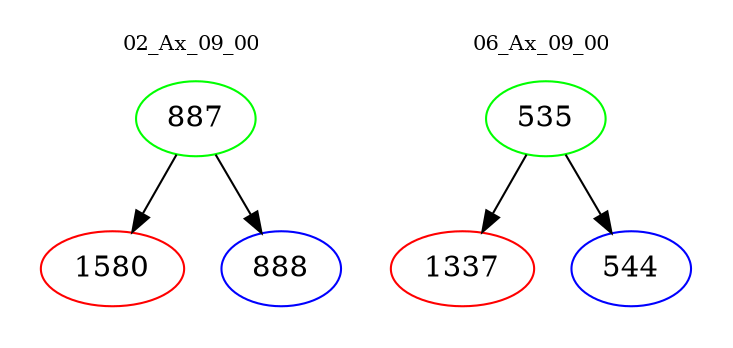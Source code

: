 digraph{
subgraph cluster_0 {
color = white
label = "02_Ax_09_00";
fontsize=10;
T0_887 [label="887", color="green"]
T0_887 -> T0_1580 [color="black"]
T0_1580 [label="1580", color="red"]
T0_887 -> T0_888 [color="black"]
T0_888 [label="888", color="blue"]
}
subgraph cluster_1 {
color = white
label = "06_Ax_09_00";
fontsize=10;
T1_535 [label="535", color="green"]
T1_535 -> T1_1337 [color="black"]
T1_1337 [label="1337", color="red"]
T1_535 -> T1_544 [color="black"]
T1_544 [label="544", color="blue"]
}
}
